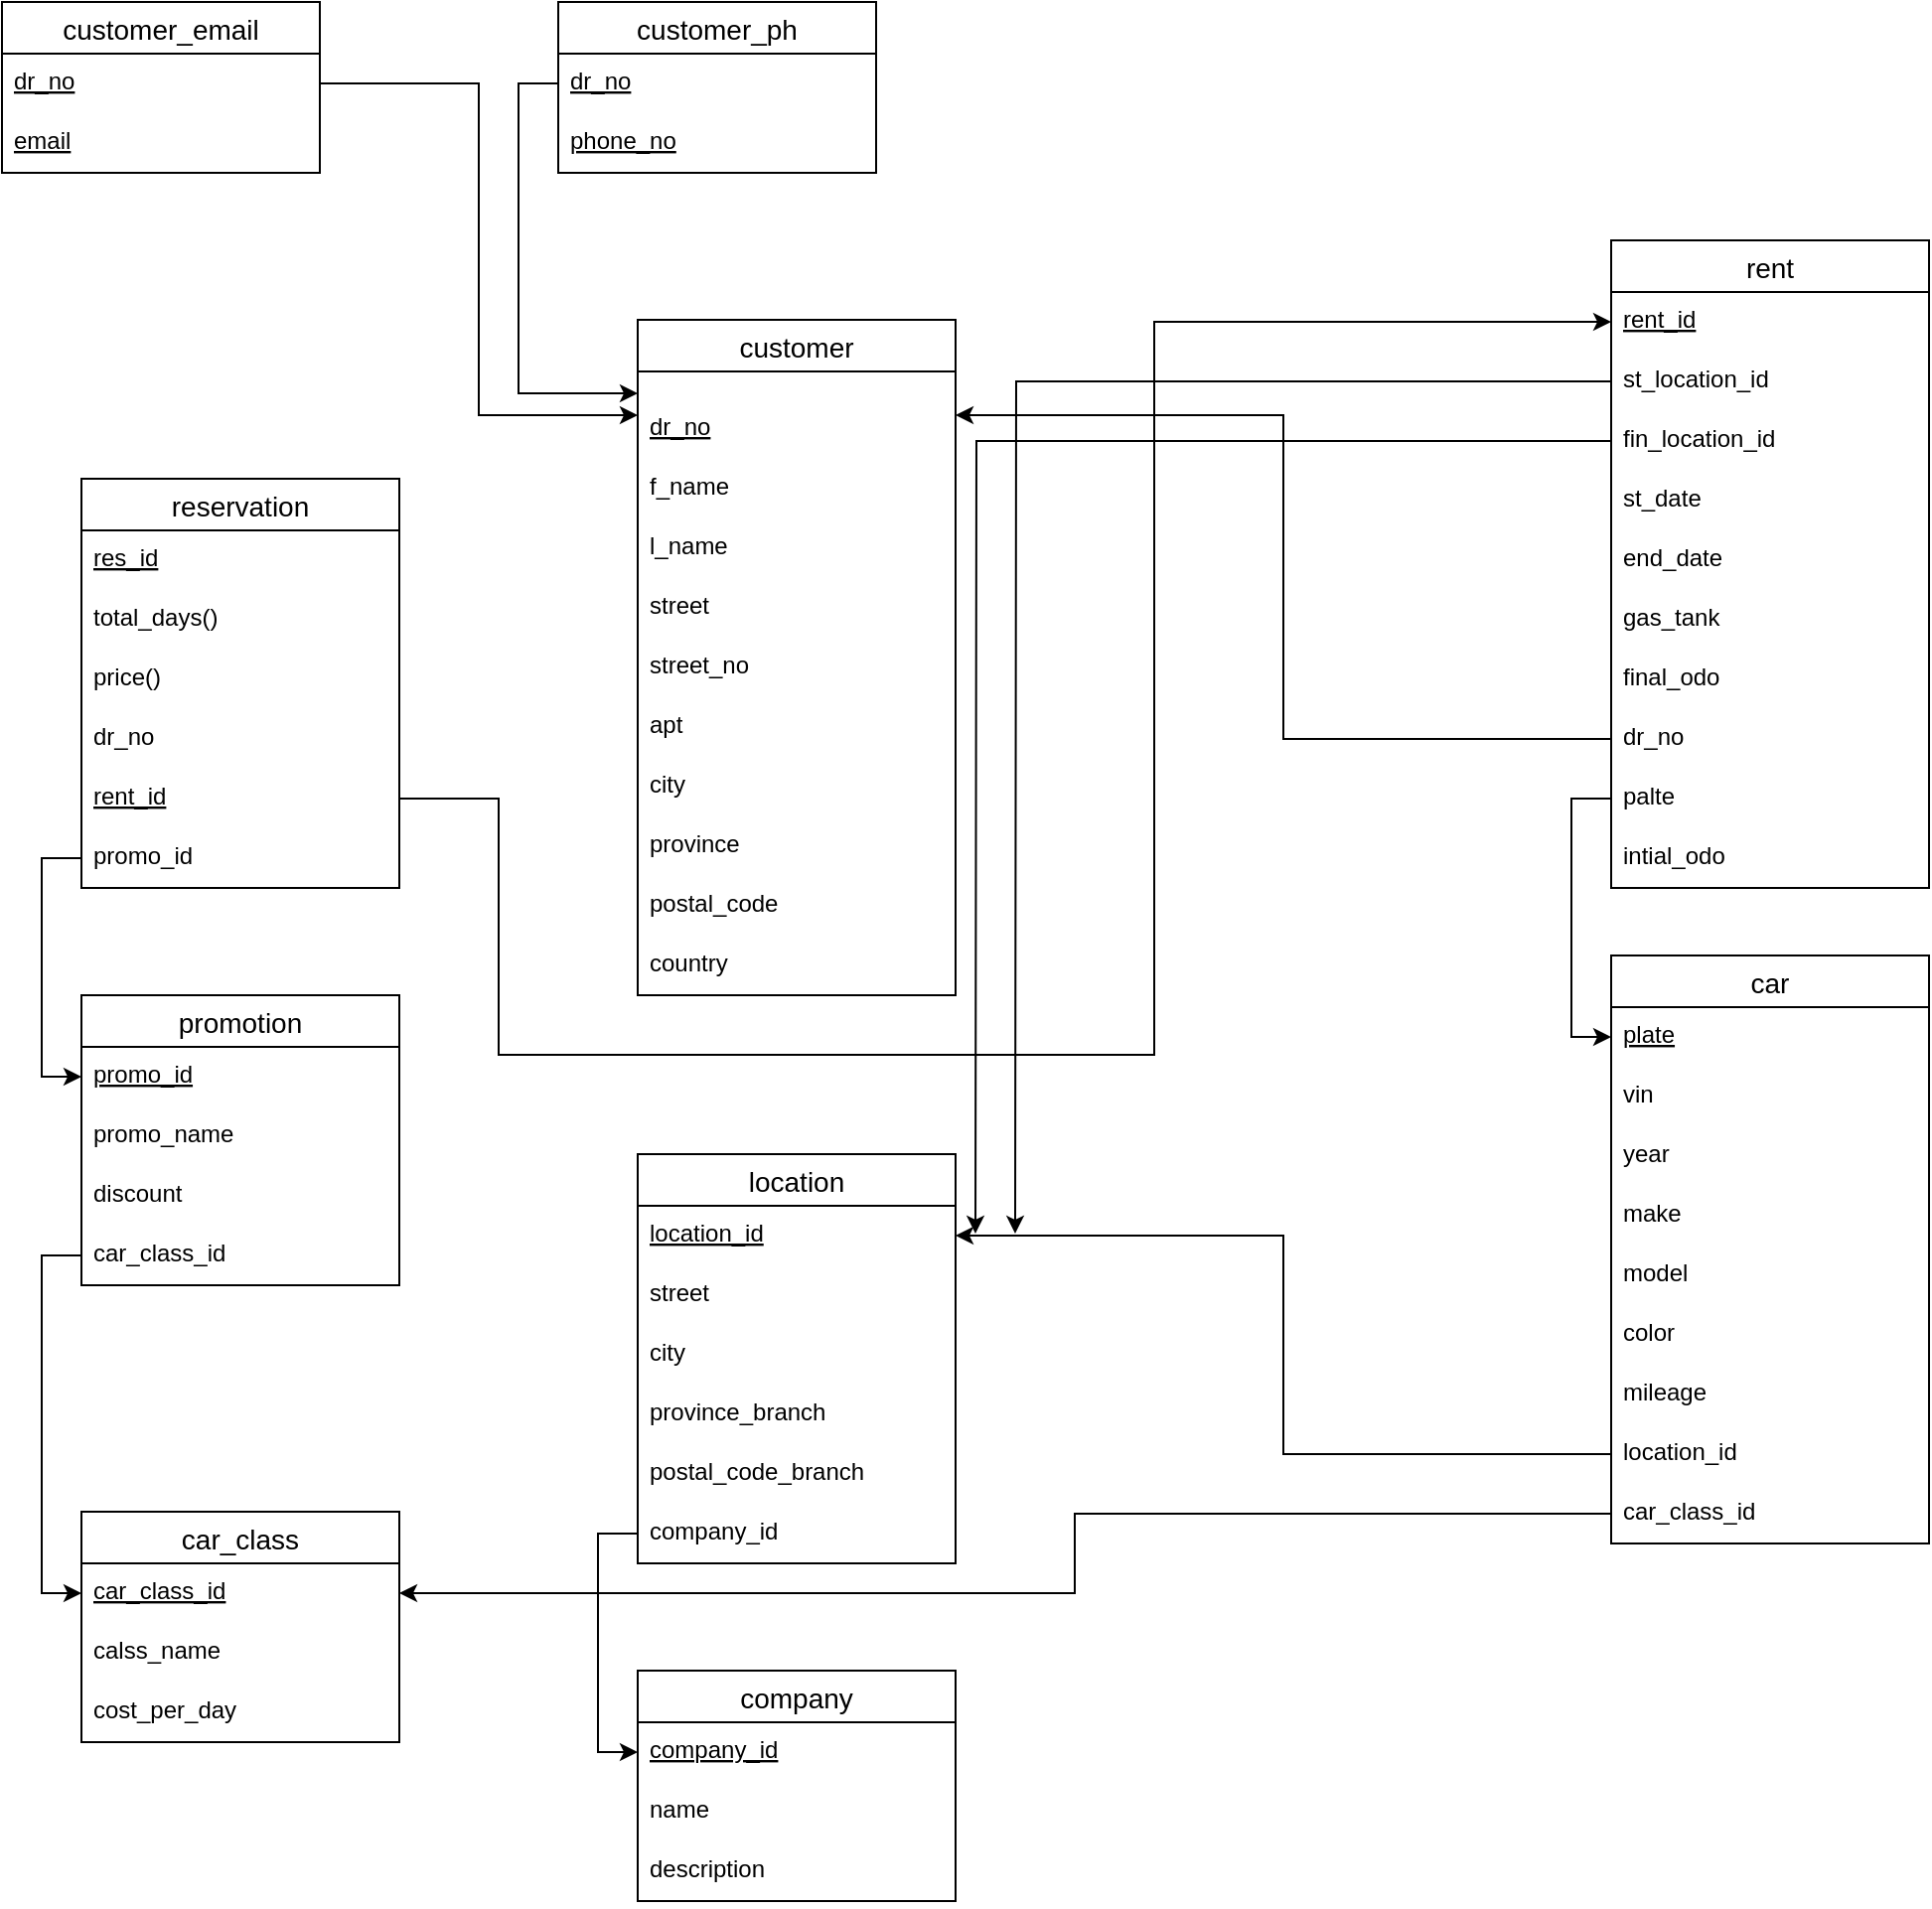 <mxfile version="19.0.1" type="device"><diagram id="R2lEEEUBdFMjLlhIrx00" name="Page-1"><mxGraphModel dx="1422" dy="762" grid="1" gridSize="10" guides="1" tooltips="1" connect="1" arrows="1" fold="1" page="1" pageScale="1" pageWidth="850" pageHeight="1100" math="0" shadow="0" extFonts="Permanent Marker^https://fonts.googleapis.com/css?family=Permanent+Marker"><root><mxCell id="0"/><mxCell id="1" parent="0"/><mxCell id="gDuob2jElOoQis3H6C1a-1" value="customer" style="swimlane;fontStyle=0;childLayout=stackLayout;horizontal=1;startSize=26;horizontalStack=0;resizeParent=1;resizeParentMax=0;resizeLast=0;collapsible=1;marginBottom=0;align=center;fontSize=14;" parent="1" vertex="1"><mxGeometry x="360" y="200" width="160" height="340" as="geometry"/></mxCell><mxCell id="gDuob2jElOoQis3H6C1a-2" value="&#10;dr_no" style="text;strokeColor=none;fillColor=none;spacingLeft=4;spacingRight=4;overflow=hidden;rotatable=0;points=[[0,0.5],[1,0.5]];portConstraint=eastwest;fontSize=12;fontStyle=4" parent="gDuob2jElOoQis3H6C1a-1" vertex="1"><mxGeometry y="26" width="160" height="44" as="geometry"/></mxCell><mxCell id="gDuob2jElOoQis3H6C1a-3" value="f_name" style="text;strokeColor=none;fillColor=none;spacingLeft=4;spacingRight=4;overflow=hidden;rotatable=0;points=[[0,0.5],[1,0.5]];portConstraint=eastwest;fontSize=12;" parent="gDuob2jElOoQis3H6C1a-1" vertex="1"><mxGeometry y="70" width="160" height="30" as="geometry"/></mxCell><mxCell id="gDuob2jElOoQis3H6C1a-4" value="l_name" style="text;strokeColor=none;fillColor=none;spacingLeft=4;spacingRight=4;overflow=hidden;rotatable=0;points=[[0,0.5],[1,0.5]];portConstraint=eastwest;fontSize=12;" parent="gDuob2jElOoQis3H6C1a-1" vertex="1"><mxGeometry y="100" width="160" height="30" as="geometry"/></mxCell><mxCell id="gDuob2jElOoQis3H6C1a-8" value="street   " style="text;strokeColor=none;fillColor=none;spacingLeft=4;spacingRight=4;overflow=hidden;rotatable=0;points=[[0,0.5],[1,0.5]];portConstraint=eastwest;fontSize=12;" parent="gDuob2jElOoQis3H6C1a-1" vertex="1"><mxGeometry y="130" width="160" height="30" as="geometry"/></mxCell><mxCell id="gDuob2jElOoQis3H6C1a-9" value="street_no" style="text;strokeColor=none;fillColor=none;spacingLeft=4;spacingRight=4;overflow=hidden;rotatable=0;points=[[0,0.5],[1,0.5]];portConstraint=eastwest;fontSize=12;" parent="gDuob2jElOoQis3H6C1a-1" vertex="1"><mxGeometry y="160" width="160" height="30" as="geometry"/></mxCell><mxCell id="gDuob2jElOoQis3H6C1a-10" value="apt" style="text;strokeColor=none;fillColor=none;spacingLeft=4;spacingRight=4;overflow=hidden;rotatable=0;points=[[0,0.5],[1,0.5]];portConstraint=eastwest;fontSize=12;" parent="gDuob2jElOoQis3H6C1a-1" vertex="1"><mxGeometry y="190" width="160" height="30" as="geometry"/></mxCell><mxCell id="gDuob2jElOoQis3H6C1a-11" value="city" style="text;strokeColor=none;fillColor=none;spacingLeft=4;spacingRight=4;overflow=hidden;rotatable=0;points=[[0,0.5],[1,0.5]];portConstraint=eastwest;fontSize=12;" parent="gDuob2jElOoQis3H6C1a-1" vertex="1"><mxGeometry y="220" width="160" height="30" as="geometry"/></mxCell><mxCell id="gDuob2jElOoQis3H6C1a-40" value="province" style="text;strokeColor=none;fillColor=none;spacingLeft=4;spacingRight=4;overflow=hidden;rotatable=0;points=[[0,0.5],[1,0.5]];portConstraint=eastwest;fontSize=12;" parent="gDuob2jElOoQis3H6C1a-1" vertex="1"><mxGeometry y="250" width="160" height="30" as="geometry"/></mxCell><mxCell id="gDuob2jElOoQis3H6C1a-12" value="postal_code" style="text;strokeColor=none;fillColor=none;spacingLeft=4;spacingRight=4;overflow=hidden;rotatable=0;points=[[0,0.5],[1,0.5]];portConstraint=eastwest;fontSize=12;" parent="gDuob2jElOoQis3H6C1a-1" vertex="1"><mxGeometry y="280" width="160" height="30" as="geometry"/></mxCell><mxCell id="gDuob2jElOoQis3H6C1a-13" value="country" style="text;strokeColor=none;fillColor=none;spacingLeft=4;spacingRight=4;overflow=hidden;rotatable=0;points=[[0,0.5],[1,0.5]];portConstraint=eastwest;fontSize=12;" parent="gDuob2jElOoQis3H6C1a-1" vertex="1"><mxGeometry y="310" width="160" height="30" as="geometry"/></mxCell><mxCell id="gDuob2jElOoQis3H6C1a-15" value="customer_ph" style="swimlane;fontStyle=0;childLayout=stackLayout;horizontal=1;startSize=26;horizontalStack=0;resizeParent=1;resizeParentMax=0;resizeLast=0;collapsible=1;marginBottom=0;align=center;fontSize=14;" parent="1" vertex="1"><mxGeometry x="320" y="40" width="160" height="86" as="geometry"/></mxCell><mxCell id="gDuob2jElOoQis3H6C1a-16" value="dr_no" style="text;strokeColor=none;fillColor=none;spacingLeft=4;spacingRight=4;overflow=hidden;rotatable=0;points=[[0,0.5],[1,0.5]];portConstraint=eastwest;fontSize=12;fontStyle=4" parent="gDuob2jElOoQis3H6C1a-15" vertex="1"><mxGeometry y="26" width="160" height="30" as="geometry"/></mxCell><mxCell id="gDuob2jElOoQis3H6C1a-17" value="phone_no" style="text;strokeColor=none;fillColor=none;spacingLeft=4;spacingRight=4;overflow=hidden;rotatable=0;points=[[0,0.5],[1,0.5]];portConstraint=eastwest;fontSize=12;fontStyle=4" parent="gDuob2jElOoQis3H6C1a-15" vertex="1"><mxGeometry y="56" width="160" height="30" as="geometry"/></mxCell><mxCell id="gDuob2jElOoQis3H6C1a-26" value="customer_email" style="swimlane;fontStyle=0;childLayout=stackLayout;horizontal=1;startSize=26;horizontalStack=0;resizeParent=1;resizeParentMax=0;resizeLast=0;collapsible=1;marginBottom=0;align=center;fontSize=14;" parent="1" vertex="1"><mxGeometry x="40" y="40" width="160" height="86" as="geometry"/></mxCell><mxCell id="gDuob2jElOoQis3H6C1a-27" value="dr_no" style="text;strokeColor=none;fillColor=none;spacingLeft=4;spacingRight=4;overflow=hidden;rotatable=0;points=[[0,0.5],[1,0.5]];portConstraint=eastwest;fontSize=12;fontStyle=4" parent="gDuob2jElOoQis3H6C1a-26" vertex="1"><mxGeometry y="26" width="160" height="30" as="geometry"/></mxCell><mxCell id="gDuob2jElOoQis3H6C1a-28" value="email" style="text;strokeColor=none;fillColor=none;spacingLeft=4;spacingRight=4;overflow=hidden;rotatable=0;points=[[0,0.5],[1,0.5]];portConstraint=eastwest;fontSize=12;fontStyle=4" parent="gDuob2jElOoQis3H6C1a-26" vertex="1"><mxGeometry y="56" width="160" height="30" as="geometry"/></mxCell><mxCell id="gDuob2jElOoQis3H6C1a-29" value="location" style="swimlane;fontStyle=0;childLayout=stackLayout;horizontal=1;startSize=26;horizontalStack=0;resizeParent=1;resizeParentMax=0;resizeLast=0;collapsible=1;marginBottom=0;align=center;fontSize=14;" parent="1" vertex="1"><mxGeometry x="360" y="620" width="160" height="206" as="geometry"/></mxCell><mxCell id="gDuob2jElOoQis3H6C1a-30" value="location_id" style="text;strokeColor=none;fillColor=none;spacingLeft=4;spacingRight=4;overflow=hidden;rotatable=0;points=[[0,0.5],[1,0.5]];portConstraint=eastwest;fontSize=12;fontStyle=4" parent="gDuob2jElOoQis3H6C1a-29" vertex="1"><mxGeometry y="26" width="160" height="30" as="geometry"/></mxCell><mxCell id="gDuob2jElOoQis3H6C1a-33" value="street   " style="text;strokeColor=none;fillColor=none;spacingLeft=4;spacingRight=4;overflow=hidden;rotatable=0;points=[[0,0.5],[1,0.5]];portConstraint=eastwest;fontSize=12;" parent="gDuob2jElOoQis3H6C1a-29" vertex="1"><mxGeometry y="56" width="160" height="30" as="geometry"/></mxCell><mxCell id="gDuob2jElOoQis3H6C1a-36" value="city" style="text;strokeColor=none;fillColor=none;spacingLeft=4;spacingRight=4;overflow=hidden;rotatable=0;points=[[0,0.5],[1,0.5]];portConstraint=eastwest;fontSize=12;" parent="gDuob2jElOoQis3H6C1a-29" vertex="1"><mxGeometry y="86" width="160" height="30" as="geometry"/></mxCell><mxCell id="gDuob2jElOoQis3H6C1a-41" value="province_branch" style="text;strokeColor=none;fillColor=none;spacingLeft=4;spacingRight=4;overflow=hidden;rotatable=0;points=[[0,0.5],[1,0.5]];portConstraint=eastwest;fontSize=12;" parent="gDuob2jElOoQis3H6C1a-29" vertex="1"><mxGeometry y="116" width="160" height="30" as="geometry"/></mxCell><mxCell id="gDuob2jElOoQis3H6C1a-37" value="postal_code_branch" style="text;strokeColor=none;fillColor=none;spacingLeft=4;spacingRight=4;overflow=hidden;rotatable=0;points=[[0,0.5],[1,0.5]];portConstraint=eastwest;fontSize=12;" parent="gDuob2jElOoQis3H6C1a-29" vertex="1"><mxGeometry y="146" width="160" height="30" as="geometry"/></mxCell><mxCell id="8-QDjCtbsDOUgKmwe7aC-8" value="company_id" style="text;strokeColor=none;fillColor=none;spacingLeft=4;spacingRight=4;overflow=hidden;rotatable=0;points=[[0,0.5],[1,0.5]];portConstraint=eastwest;fontSize=12;" parent="gDuob2jElOoQis3H6C1a-29" vertex="1"><mxGeometry y="176" width="160" height="30" as="geometry"/></mxCell><mxCell id="gDuob2jElOoQis3H6C1a-42" value="car" style="swimlane;fontStyle=0;childLayout=stackLayout;horizontal=1;startSize=26;horizontalStack=0;resizeParent=1;resizeParentMax=0;resizeLast=0;collapsible=1;marginBottom=0;align=center;fontSize=14;" parent="1" vertex="1"><mxGeometry x="850" y="520" width="160" height="296" as="geometry"/></mxCell><mxCell id="gDuob2jElOoQis3H6C1a-43" value="plate" style="text;strokeColor=none;fillColor=none;spacingLeft=4;spacingRight=4;overflow=hidden;rotatable=0;points=[[0,0.5],[1,0.5]];portConstraint=eastwest;fontSize=12;fontStyle=4" parent="gDuob2jElOoQis3H6C1a-42" vertex="1"><mxGeometry y="26" width="160" height="30" as="geometry"/></mxCell><mxCell id="gDuob2jElOoQis3H6C1a-44" value="vin" style="text;strokeColor=none;fillColor=none;spacingLeft=4;spacingRight=4;overflow=hidden;rotatable=0;points=[[0,0.5],[1,0.5]];portConstraint=eastwest;fontSize=12;" parent="gDuob2jElOoQis3H6C1a-42" vertex="1"><mxGeometry y="56" width="160" height="30" as="geometry"/></mxCell><mxCell id="gDuob2jElOoQis3H6C1a-45" value="year" style="text;strokeColor=none;fillColor=none;spacingLeft=4;spacingRight=4;overflow=hidden;rotatable=0;points=[[0,0.5],[1,0.5]];portConstraint=eastwest;fontSize=12;" parent="gDuob2jElOoQis3H6C1a-42" vertex="1"><mxGeometry y="86" width="160" height="30" as="geometry"/></mxCell><mxCell id="gDuob2jElOoQis3H6C1a-47" value="make" style="text;strokeColor=none;fillColor=none;spacingLeft=4;spacingRight=4;overflow=hidden;rotatable=0;points=[[0,0.5],[1,0.5]];portConstraint=eastwest;fontSize=12;" parent="gDuob2jElOoQis3H6C1a-42" vertex="1"><mxGeometry y="116" width="160" height="30" as="geometry"/></mxCell><mxCell id="gDuob2jElOoQis3H6C1a-46" value="model" style="text;strokeColor=none;fillColor=none;spacingLeft=4;spacingRight=4;overflow=hidden;rotatable=0;points=[[0,0.5],[1,0.5]];portConstraint=eastwest;fontSize=12;" parent="gDuob2jElOoQis3H6C1a-42" vertex="1"><mxGeometry y="146" width="160" height="30" as="geometry"/></mxCell><mxCell id="gDuob2jElOoQis3H6C1a-48" value="color" style="text;strokeColor=none;fillColor=none;spacingLeft=4;spacingRight=4;overflow=hidden;rotatable=0;points=[[0,0.5],[1,0.5]];portConstraint=eastwest;fontSize=12;" parent="gDuob2jElOoQis3H6C1a-42" vertex="1"><mxGeometry y="176" width="160" height="30" as="geometry"/></mxCell><mxCell id="gDuob2jElOoQis3H6C1a-49" value="mileage" style="text;strokeColor=none;fillColor=none;spacingLeft=4;spacingRight=4;overflow=hidden;rotatable=0;points=[[0,0.5],[1,0.5]];portConstraint=eastwest;fontSize=12;" parent="gDuob2jElOoQis3H6C1a-42" vertex="1"><mxGeometry y="206" width="160" height="30" as="geometry"/></mxCell><mxCell id="gDuob2jElOoQis3H6C1a-53" value="location_id" style="text;strokeColor=none;fillColor=none;spacingLeft=4;spacingRight=4;overflow=hidden;rotatable=0;points=[[0,0.5],[1,0.5]];portConstraint=eastwest;fontSize=12;" parent="gDuob2jElOoQis3H6C1a-42" vertex="1"><mxGeometry y="236" width="160" height="30" as="geometry"/></mxCell><mxCell id="gDuob2jElOoQis3H6C1a-50" value="car_class_id" style="text;strokeColor=none;fillColor=none;spacingLeft=4;spacingRight=4;overflow=hidden;rotatable=0;points=[[0,0.5],[1,0.5]];portConstraint=eastwest;fontSize=12;" parent="gDuob2jElOoQis3H6C1a-42" vertex="1"><mxGeometry y="266" width="160" height="30" as="geometry"/></mxCell><mxCell id="gDuob2jElOoQis3H6C1a-55" value="rent" style="swimlane;fontStyle=0;childLayout=stackLayout;horizontal=1;startSize=26;horizontalStack=0;resizeParent=1;resizeParentMax=0;resizeLast=0;collapsible=1;marginBottom=0;align=center;fontSize=14;" parent="1" vertex="1"><mxGeometry x="850" y="160" width="160" height="326" as="geometry"/></mxCell><mxCell id="gDuob2jElOoQis3H6C1a-56" value="rent_id" style="text;strokeColor=none;fillColor=none;spacingLeft=4;spacingRight=4;overflow=hidden;rotatable=0;points=[[0,0.5],[1,0.5]];portConstraint=eastwest;fontSize=12;fontStyle=4" parent="gDuob2jElOoQis3H6C1a-55" vertex="1"><mxGeometry y="26" width="160" height="30" as="geometry"/></mxCell><mxCell id="gDuob2jElOoQis3H6C1a-58" value="st_location_id" style="text;strokeColor=none;fillColor=none;spacingLeft=4;spacingRight=4;overflow=hidden;rotatable=0;points=[[0,0.5],[1,0.5]];portConstraint=eastwest;fontSize=12;" parent="gDuob2jElOoQis3H6C1a-55" vertex="1"><mxGeometry y="56" width="160" height="30" as="geometry"/></mxCell><mxCell id="trM3j3rYiy4ahWzWJZqC-5" value="fin_location_id" style="text;strokeColor=none;fillColor=none;spacingLeft=4;spacingRight=4;overflow=hidden;rotatable=0;points=[[0,0.5],[1,0.5]];portConstraint=eastwest;fontSize=12;" vertex="1" parent="gDuob2jElOoQis3H6C1a-55"><mxGeometry y="86" width="160" height="30" as="geometry"/></mxCell><mxCell id="trM3j3rYiy4ahWzWJZqC-4" value="st_date" style="text;strokeColor=none;fillColor=none;spacingLeft=4;spacingRight=4;overflow=hidden;rotatable=0;points=[[0,0.5],[1,0.5]];portConstraint=eastwest;fontSize=12;" vertex="1" parent="gDuob2jElOoQis3H6C1a-55"><mxGeometry y="116" width="160" height="30" as="geometry"/></mxCell><mxCell id="gDuob2jElOoQis3H6C1a-59" value="end_date" style="text;strokeColor=none;fillColor=none;spacingLeft=4;spacingRight=4;overflow=hidden;rotatable=0;points=[[0,0.5],[1,0.5]];portConstraint=eastwest;fontSize=12;" parent="gDuob2jElOoQis3H6C1a-55" vertex="1"><mxGeometry y="146" width="160" height="30" as="geometry"/></mxCell><mxCell id="gDuob2jElOoQis3H6C1a-60" value="gas_tank" style="text;strokeColor=none;fillColor=none;spacingLeft=4;spacingRight=4;overflow=hidden;rotatable=0;points=[[0,0.5],[1,0.5]];portConstraint=eastwest;fontSize=12;" parent="gDuob2jElOoQis3H6C1a-55" vertex="1"><mxGeometry y="176" width="160" height="30" as="geometry"/></mxCell><mxCell id="gDuob2jElOoQis3H6C1a-63" value="final_odo" style="text;strokeColor=none;fillColor=none;spacingLeft=4;spacingRight=4;overflow=hidden;rotatable=0;points=[[0,0.5],[1,0.5]];portConstraint=eastwest;fontSize=12;" parent="gDuob2jElOoQis3H6C1a-55" vertex="1"><mxGeometry y="206" width="160" height="30" as="geometry"/></mxCell><mxCell id="gDuob2jElOoQis3H6C1a-57" value="dr_no" style="text;strokeColor=none;fillColor=none;spacingLeft=4;spacingRight=4;overflow=hidden;rotatable=0;points=[[0,0.5],[1,0.5]];portConstraint=eastwest;fontSize=12;" parent="gDuob2jElOoQis3H6C1a-55" vertex="1"><mxGeometry y="236" width="160" height="30" as="geometry"/></mxCell><mxCell id="gDuob2jElOoQis3H6C1a-64" value="palte" style="text;strokeColor=none;fillColor=none;spacingLeft=4;spacingRight=4;overflow=hidden;rotatable=0;points=[[0,0.5],[1,0.5]];portConstraint=eastwest;fontSize=12;" parent="gDuob2jElOoQis3H6C1a-55" vertex="1"><mxGeometry y="266" width="160" height="30" as="geometry"/></mxCell><mxCell id="trM3j3rYiy4ahWzWJZqC-1" value="intial_odo" style="text;strokeColor=none;fillColor=none;spacingLeft=4;spacingRight=4;overflow=hidden;rotatable=0;points=[[0,0.5],[1,0.5]];portConstraint=eastwest;fontSize=12;" vertex="1" parent="gDuob2jElOoQis3H6C1a-55"><mxGeometry y="296" width="160" height="30" as="geometry"/></mxCell><mxCell id="gDuob2jElOoQis3H6C1a-65" value="car_class" style="swimlane;fontStyle=0;childLayout=stackLayout;horizontal=1;startSize=26;horizontalStack=0;resizeParent=1;resizeParentMax=0;resizeLast=0;collapsible=1;marginBottom=0;align=center;fontSize=14;" parent="1" vertex="1"><mxGeometry x="80" y="800" width="160" height="116" as="geometry"/></mxCell><mxCell id="gDuob2jElOoQis3H6C1a-66" value="car_class_id" style="text;strokeColor=none;fillColor=none;spacingLeft=4;spacingRight=4;overflow=hidden;rotatable=0;points=[[0,0.5],[1,0.5]];portConstraint=eastwest;fontSize=12;fontStyle=4" parent="gDuob2jElOoQis3H6C1a-65" vertex="1"><mxGeometry y="26" width="160" height="30" as="geometry"/></mxCell><mxCell id="trM3j3rYiy4ahWzWJZqC-13" value="calss_name" style="text;strokeColor=none;fillColor=none;spacingLeft=4;spacingRight=4;overflow=hidden;rotatable=0;points=[[0,0.5],[1,0.5]];portConstraint=eastwest;fontSize=12;fontStyle=0" vertex="1" parent="gDuob2jElOoQis3H6C1a-65"><mxGeometry y="56" width="160" height="30" as="geometry"/></mxCell><mxCell id="gDuob2jElOoQis3H6C1a-67" value="cost_per_day" style="text;strokeColor=none;fillColor=none;spacingLeft=4;spacingRight=4;overflow=hidden;rotatable=0;points=[[0,0.5],[1,0.5]];portConstraint=eastwest;fontSize=12;" parent="gDuob2jElOoQis3H6C1a-65" vertex="1"><mxGeometry y="86" width="160" height="30" as="geometry"/></mxCell><mxCell id="gDuob2jElOoQis3H6C1a-68" value="promotion" style="swimlane;fontStyle=0;childLayout=stackLayout;horizontal=1;startSize=26;horizontalStack=0;resizeParent=1;resizeParentMax=0;resizeLast=0;collapsible=1;marginBottom=0;align=center;fontSize=14;" parent="1" vertex="1"><mxGeometry x="80" y="540" width="160" height="146" as="geometry"/></mxCell><mxCell id="gDuob2jElOoQis3H6C1a-69" value="promo_id" style="text;strokeColor=none;fillColor=none;spacingLeft=4;spacingRight=4;overflow=hidden;rotatable=0;points=[[0,0.5],[1,0.5]];portConstraint=eastwest;fontSize=12;fontStyle=4" parent="gDuob2jElOoQis3H6C1a-68" vertex="1"><mxGeometry y="26" width="160" height="30" as="geometry"/></mxCell><mxCell id="gDuob2jElOoQis3H6C1a-70" value="promo_name" style="text;strokeColor=none;fillColor=none;spacingLeft=4;spacingRight=4;overflow=hidden;rotatable=0;points=[[0,0.5],[1,0.5]];portConstraint=eastwest;fontSize=12;" parent="gDuob2jElOoQis3H6C1a-68" vertex="1"><mxGeometry y="56" width="160" height="30" as="geometry"/></mxCell><mxCell id="gDuob2jElOoQis3H6C1a-71" value="discount" style="text;strokeColor=none;fillColor=none;spacingLeft=4;spacingRight=4;overflow=hidden;rotatable=0;points=[[0,0.5],[1,0.5]];portConstraint=eastwest;fontSize=12;" parent="gDuob2jElOoQis3H6C1a-68" vertex="1"><mxGeometry y="86" width="160" height="30" as="geometry"/></mxCell><mxCell id="gDuob2jElOoQis3H6C1a-72" value="car_class_id" style="text;strokeColor=none;fillColor=none;spacingLeft=4;spacingRight=4;overflow=hidden;rotatable=0;points=[[0,0.5],[1,0.5]];portConstraint=eastwest;fontSize=12;" parent="gDuob2jElOoQis3H6C1a-68" vertex="1"><mxGeometry y="116" width="160" height="30" as="geometry"/></mxCell><mxCell id="gDuob2jElOoQis3H6C1a-74" value="reservation" style="swimlane;fontStyle=0;childLayout=stackLayout;horizontal=1;startSize=26;horizontalStack=0;resizeParent=1;resizeParentMax=0;resizeLast=0;collapsible=1;marginBottom=0;align=center;fontSize=14;" parent="1" vertex="1"><mxGeometry x="80" y="280" width="160" height="206" as="geometry"/></mxCell><mxCell id="gDuob2jElOoQis3H6C1a-75" value="res_id" style="text;strokeColor=none;fillColor=none;spacingLeft=4;spacingRight=4;overflow=hidden;rotatable=0;points=[[0,0.5],[1,0.5]];portConstraint=eastwest;fontSize=12;fontStyle=4" parent="gDuob2jElOoQis3H6C1a-74" vertex="1"><mxGeometry y="26" width="160" height="30" as="geometry"/></mxCell><mxCell id="gDuob2jElOoQis3H6C1a-76" value="total_days()" style="text;strokeColor=none;fillColor=none;spacingLeft=4;spacingRight=4;overflow=hidden;rotatable=0;points=[[0,0.5],[1,0.5]];portConstraint=eastwest;fontSize=12;" parent="gDuob2jElOoQis3H6C1a-74" vertex="1"><mxGeometry y="56" width="160" height="30" as="geometry"/></mxCell><mxCell id="gDuob2jElOoQis3H6C1a-77" value="price()" style="text;strokeColor=none;fillColor=none;spacingLeft=4;spacingRight=4;overflow=hidden;rotatable=0;points=[[0,0.5],[1,0.5]];portConstraint=eastwest;fontSize=12;" parent="gDuob2jElOoQis3H6C1a-74" vertex="1"><mxGeometry y="86" width="160" height="30" as="geometry"/></mxCell><mxCell id="gDuob2jElOoQis3H6C1a-85" value="dr_no" style="text;strokeColor=none;fillColor=none;spacingLeft=4;spacingRight=4;overflow=hidden;rotatable=0;points=[[0,0.5],[1,0.5]];portConstraint=eastwest;fontSize=12;fontStyle=0" parent="gDuob2jElOoQis3H6C1a-74" vertex="1"><mxGeometry y="116" width="160" height="30" as="geometry"/></mxCell><mxCell id="trM3j3rYiy4ahWzWJZqC-9" value="rent_id" style="text;strokeColor=none;fillColor=none;spacingLeft=4;spacingRight=4;overflow=hidden;rotatable=0;points=[[0,0.5],[1,0.5]];portConstraint=eastwest;fontSize=12;fontStyle=4" vertex="1" parent="gDuob2jElOoQis3H6C1a-74"><mxGeometry y="146" width="160" height="30" as="geometry"/></mxCell><mxCell id="gDuob2jElOoQis3H6C1a-78" value="promo_id" style="text;strokeColor=none;fillColor=none;spacingLeft=4;spacingRight=4;overflow=hidden;rotatable=0;points=[[0,0.5],[1,0.5]];portConstraint=eastwest;fontSize=12;" parent="gDuob2jElOoQis3H6C1a-74" vertex="1"><mxGeometry y="176" width="160" height="30" as="geometry"/></mxCell><mxCell id="gDuob2jElOoQis3H6C1a-80" style="edgeStyle=orthogonalEdgeStyle;rounded=0;orthogonalLoop=1;jettySize=auto;html=1;entryX=1;entryY=0.5;entryDx=0;entryDy=0;" parent="1" source="gDuob2jElOoQis3H6C1a-57" target="gDuob2jElOoQis3H6C1a-2" edge="1"><mxGeometry relative="1" as="geometry"/></mxCell><mxCell id="gDuob2jElOoQis3H6C1a-83" style="edgeStyle=orthogonalEdgeStyle;rounded=0;orthogonalLoop=1;jettySize=auto;html=1;" parent="1" source="gDuob2jElOoQis3H6C1a-50" target="gDuob2jElOoQis3H6C1a-66" edge="1"><mxGeometry relative="1" as="geometry"><Array as="points"><mxPoint x="580" y="801"/><mxPoint x="580" y="841"/></Array></mxGeometry></mxCell><mxCell id="gDuob2jElOoQis3H6C1a-84" style="edgeStyle=orthogonalEdgeStyle;rounded=0;orthogonalLoop=1;jettySize=auto;html=1;entryX=1;entryY=0.5;entryDx=0;entryDy=0;" parent="1" source="gDuob2jElOoQis3H6C1a-53" target="gDuob2jElOoQis3H6C1a-30" edge="1"><mxGeometry relative="1" as="geometry"/></mxCell><mxCell id="gDuob2jElOoQis3H6C1a-92" style="edgeStyle=orthogonalEdgeStyle;rounded=0;orthogonalLoop=1;jettySize=auto;html=1;exitX=0;exitY=0.5;exitDx=0;exitDy=0;entryX=0;entryY=0.25;entryDx=0;entryDy=0;entryPerimeter=0;" parent="1" source="gDuob2jElOoQis3H6C1a-16" target="gDuob2jElOoQis3H6C1a-2" edge="1"><mxGeometry relative="1" as="geometry"/></mxCell><mxCell id="gDuob2jElOoQis3H6C1a-95" style="edgeStyle=orthogonalEdgeStyle;rounded=0;orthogonalLoop=1;jettySize=auto;html=1;exitX=1;exitY=0.5;exitDx=0;exitDy=0;entryX=0;entryY=0.5;entryDx=0;entryDy=0;" parent="1" source="gDuob2jElOoQis3H6C1a-27" target="gDuob2jElOoQis3H6C1a-2" edge="1"><mxGeometry relative="1" as="geometry"/></mxCell><mxCell id="8-QDjCtbsDOUgKmwe7aC-1" value="company" style="swimlane;fontStyle=0;childLayout=stackLayout;horizontal=1;startSize=26;horizontalStack=0;resizeParent=1;resizeParentMax=0;resizeLast=0;collapsible=1;marginBottom=0;align=center;fontSize=14;" parent="1" vertex="1"><mxGeometry x="360" y="880" width="160" height="116" as="geometry"/></mxCell><mxCell id="8-QDjCtbsDOUgKmwe7aC-2" value="company_id" style="text;strokeColor=none;fillColor=none;spacingLeft=4;spacingRight=4;overflow=hidden;rotatable=0;points=[[0,0.5],[1,0.5]];portConstraint=eastwest;fontSize=12;fontStyle=4" parent="8-QDjCtbsDOUgKmwe7aC-1" vertex="1"><mxGeometry y="26" width="160" height="30" as="geometry"/></mxCell><mxCell id="8-QDjCtbsDOUgKmwe7aC-3" value="name" style="text;strokeColor=none;fillColor=none;spacingLeft=4;spacingRight=4;overflow=hidden;rotatable=0;points=[[0,0.5],[1,0.5]];portConstraint=eastwest;fontSize=12;" parent="8-QDjCtbsDOUgKmwe7aC-1" vertex="1"><mxGeometry y="56" width="160" height="30" as="geometry"/></mxCell><mxCell id="8-QDjCtbsDOUgKmwe7aC-4" value="description" style="text;strokeColor=none;fillColor=none;spacingLeft=4;spacingRight=4;overflow=hidden;rotatable=0;points=[[0,0.5],[1,0.5]];portConstraint=eastwest;fontSize=12;" parent="8-QDjCtbsDOUgKmwe7aC-1" vertex="1"><mxGeometry y="86" width="160" height="30" as="geometry"/></mxCell><mxCell id="8-QDjCtbsDOUgKmwe7aC-9" style="edgeStyle=orthogonalEdgeStyle;rounded=0;orthogonalLoop=1;jettySize=auto;html=1;entryX=0;entryY=0.5;entryDx=0;entryDy=0;" parent="1" source="8-QDjCtbsDOUgKmwe7aC-8" target="8-QDjCtbsDOUgKmwe7aC-2" edge="1"><mxGeometry relative="1" as="geometry"/></mxCell><mxCell id="trM3j3rYiy4ahWzWJZqC-6" style="edgeStyle=orthogonalEdgeStyle;rounded=0;orthogonalLoop=1;jettySize=auto;html=1;exitX=0;exitY=0.5;exitDx=0;exitDy=0;" edge="1" parent="1" source="trM3j3rYiy4ahWzWJZqC-5"><mxGeometry relative="1" as="geometry"><mxPoint x="530" y="660" as="targetPoint"/></mxGeometry></mxCell><mxCell id="trM3j3rYiy4ahWzWJZqC-7" style="edgeStyle=orthogonalEdgeStyle;rounded=0;orthogonalLoop=1;jettySize=auto;html=1;exitX=0;exitY=0.5;exitDx=0;exitDy=0;" edge="1" parent="1" source="gDuob2jElOoQis3H6C1a-58"><mxGeometry relative="1" as="geometry"><mxPoint x="550" y="660" as="targetPoint"/></mxGeometry></mxCell><mxCell id="trM3j3rYiy4ahWzWJZqC-8" style="edgeStyle=orthogonalEdgeStyle;rounded=0;orthogonalLoop=1;jettySize=auto;html=1;exitX=0;exitY=0.5;exitDx=0;exitDy=0;entryX=0;entryY=0.5;entryDx=0;entryDy=0;" edge="1" parent="1" source="gDuob2jElOoQis3H6C1a-64" target="gDuob2jElOoQis3H6C1a-43"><mxGeometry relative="1" as="geometry"/></mxCell><mxCell id="trM3j3rYiy4ahWzWJZqC-10" style="edgeStyle=orthogonalEdgeStyle;rounded=0;orthogonalLoop=1;jettySize=auto;html=1;entryX=0;entryY=0.5;entryDx=0;entryDy=0;" edge="1" parent="1" source="trM3j3rYiy4ahWzWJZqC-9" target="gDuob2jElOoQis3H6C1a-56"><mxGeometry relative="1" as="geometry"><Array as="points"><mxPoint x="290" y="441"/><mxPoint x="290" y="570"/><mxPoint x="620" y="570"/><mxPoint x="620" y="201"/></Array></mxGeometry></mxCell><mxCell id="trM3j3rYiy4ahWzWJZqC-11" style="edgeStyle=orthogonalEdgeStyle;rounded=0;orthogonalLoop=1;jettySize=auto;html=1;exitX=0;exitY=0.5;exitDx=0;exitDy=0;entryX=0;entryY=0.5;entryDx=0;entryDy=0;" edge="1" parent="1" source="gDuob2jElOoQis3H6C1a-72" target="gDuob2jElOoQis3H6C1a-66"><mxGeometry relative="1" as="geometry"/></mxCell><mxCell id="trM3j3rYiy4ahWzWJZqC-12" style="edgeStyle=orthogonalEdgeStyle;rounded=0;orthogonalLoop=1;jettySize=auto;html=1;exitX=0;exitY=0.5;exitDx=0;exitDy=0;entryX=0;entryY=0.5;entryDx=0;entryDy=0;" edge="1" parent="1" source="gDuob2jElOoQis3H6C1a-78" target="gDuob2jElOoQis3H6C1a-69"><mxGeometry relative="1" as="geometry"/></mxCell></root></mxGraphModel></diagram></mxfile>